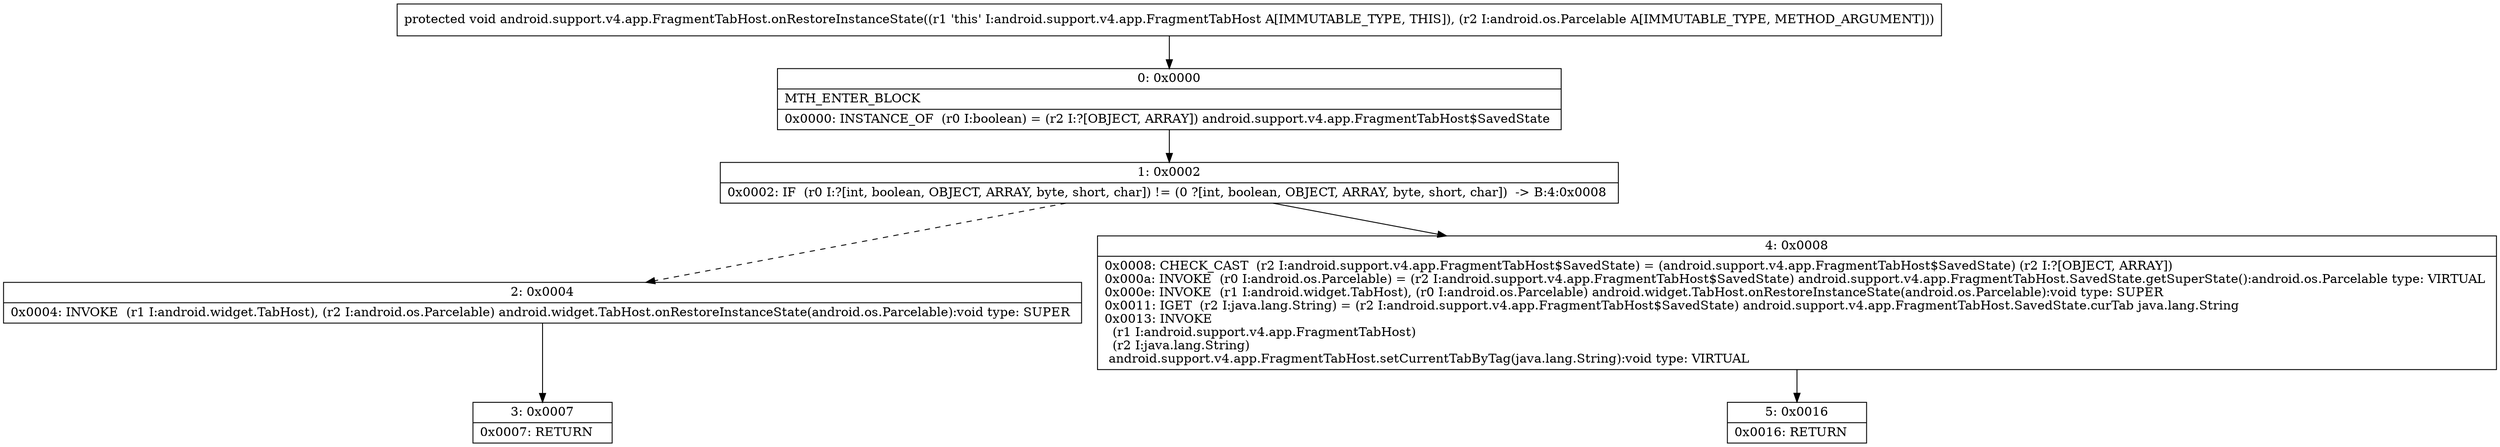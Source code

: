 digraph "CFG forandroid.support.v4.app.FragmentTabHost.onRestoreInstanceState(Landroid\/os\/Parcelable;)V" {
Node_0 [shape=record,label="{0\:\ 0x0000|MTH_ENTER_BLOCK\l|0x0000: INSTANCE_OF  (r0 I:boolean) = (r2 I:?[OBJECT, ARRAY]) android.support.v4.app.FragmentTabHost$SavedState \l}"];
Node_1 [shape=record,label="{1\:\ 0x0002|0x0002: IF  (r0 I:?[int, boolean, OBJECT, ARRAY, byte, short, char]) != (0 ?[int, boolean, OBJECT, ARRAY, byte, short, char])  \-\> B:4:0x0008 \l}"];
Node_2 [shape=record,label="{2\:\ 0x0004|0x0004: INVOKE  (r1 I:android.widget.TabHost), (r2 I:android.os.Parcelable) android.widget.TabHost.onRestoreInstanceState(android.os.Parcelable):void type: SUPER \l}"];
Node_3 [shape=record,label="{3\:\ 0x0007|0x0007: RETURN   \l}"];
Node_4 [shape=record,label="{4\:\ 0x0008|0x0008: CHECK_CAST  (r2 I:android.support.v4.app.FragmentTabHost$SavedState) = (android.support.v4.app.FragmentTabHost$SavedState) (r2 I:?[OBJECT, ARRAY]) \l0x000a: INVOKE  (r0 I:android.os.Parcelable) = (r2 I:android.support.v4.app.FragmentTabHost$SavedState) android.support.v4.app.FragmentTabHost.SavedState.getSuperState():android.os.Parcelable type: VIRTUAL \l0x000e: INVOKE  (r1 I:android.widget.TabHost), (r0 I:android.os.Parcelable) android.widget.TabHost.onRestoreInstanceState(android.os.Parcelable):void type: SUPER \l0x0011: IGET  (r2 I:java.lang.String) = (r2 I:android.support.v4.app.FragmentTabHost$SavedState) android.support.v4.app.FragmentTabHost.SavedState.curTab java.lang.String \l0x0013: INVOKE  \l  (r1 I:android.support.v4.app.FragmentTabHost)\l  (r2 I:java.lang.String)\l android.support.v4.app.FragmentTabHost.setCurrentTabByTag(java.lang.String):void type: VIRTUAL \l}"];
Node_5 [shape=record,label="{5\:\ 0x0016|0x0016: RETURN   \l}"];
MethodNode[shape=record,label="{protected void android.support.v4.app.FragmentTabHost.onRestoreInstanceState((r1 'this' I:android.support.v4.app.FragmentTabHost A[IMMUTABLE_TYPE, THIS]), (r2 I:android.os.Parcelable A[IMMUTABLE_TYPE, METHOD_ARGUMENT])) }"];
MethodNode -> Node_0;
Node_0 -> Node_1;
Node_1 -> Node_2[style=dashed];
Node_1 -> Node_4;
Node_2 -> Node_3;
Node_4 -> Node_5;
}

